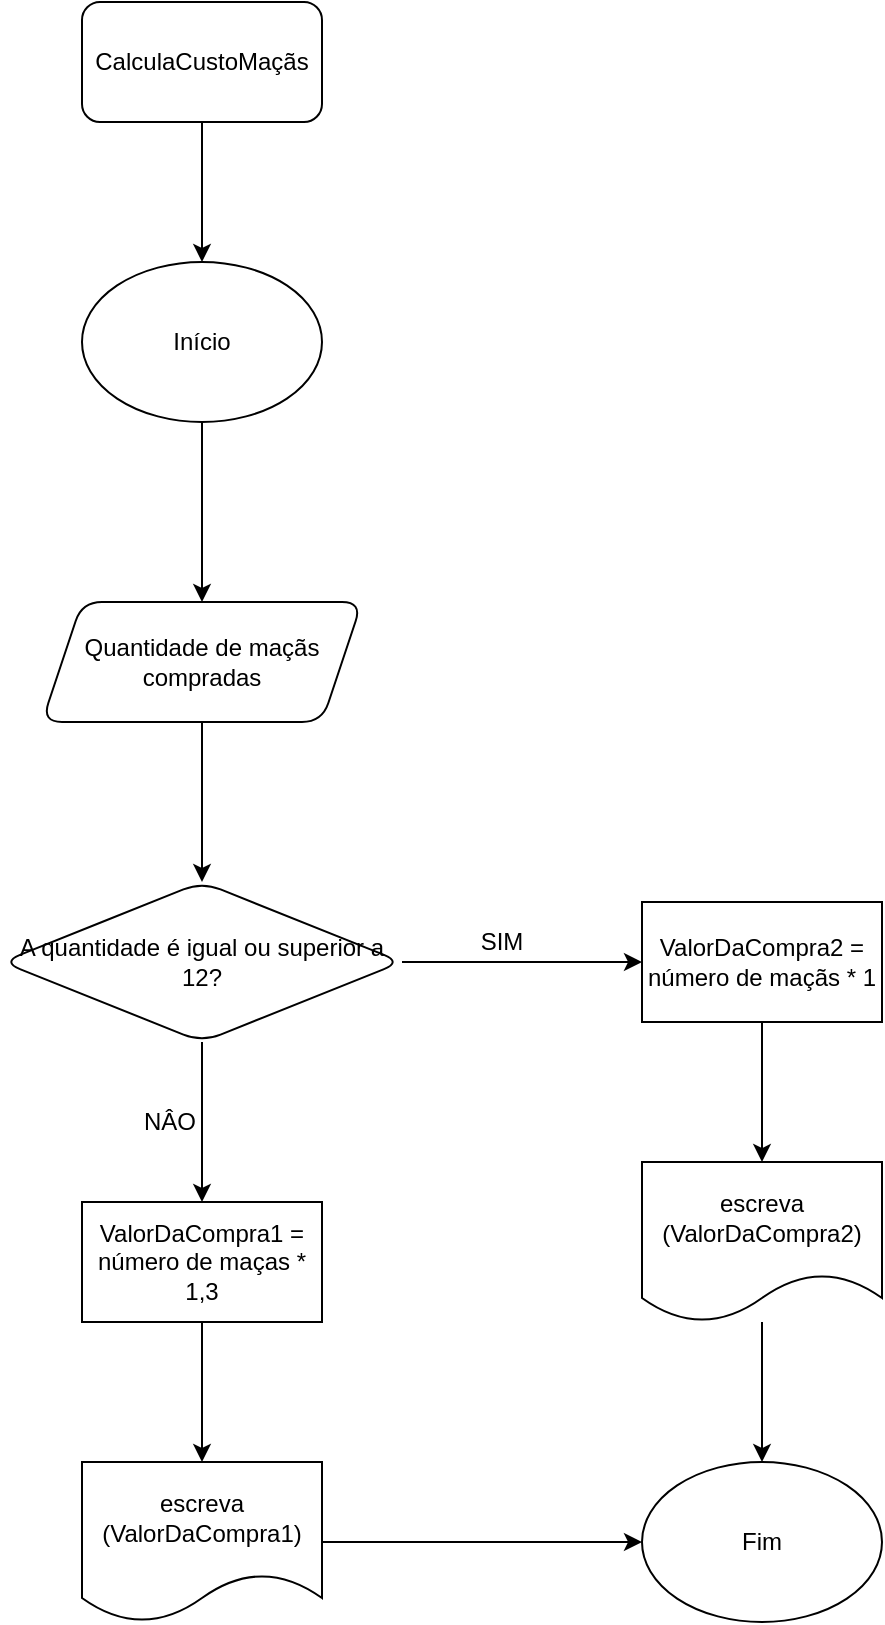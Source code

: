 <mxfile version="13.6.2" type="github"><diagram id="7Y-dfAFrWBBmMcpqrXvJ" name="Page-1"><mxGraphModel dx="796" dy="455" grid="1" gridSize="10" guides="1" tooltips="1" connect="1" arrows="1" fold="1" page="1" pageScale="1" pageWidth="827" pageHeight="1169" math="0" shadow="0"><root><mxCell id="0"/><mxCell id="1" parent="0"/><mxCell id="wSz62ZhxMttNhb1USolK-3" value="" style="edgeStyle=orthogonalEdgeStyle;rounded=0;orthogonalLoop=1;jettySize=auto;html=1;" parent="1" source="wSz62ZhxMttNhb1USolK-1" target="wSz62ZhxMttNhb1USolK-2" edge="1"><mxGeometry relative="1" as="geometry"/></mxCell><mxCell id="wSz62ZhxMttNhb1USolK-1" value="CalculaCustoMaçãs" style="rounded=1;whiteSpace=wrap;html=1;" parent="1" vertex="1"><mxGeometry x="350" y="210" width="120" height="60" as="geometry"/></mxCell><mxCell id="wSz62ZhxMttNhb1USolK-5" value="" style="edgeStyle=orthogonalEdgeStyle;rounded=0;orthogonalLoop=1;jettySize=auto;html=1;" parent="1" source="wSz62ZhxMttNhb1USolK-2" target="wSz62ZhxMttNhb1USolK-4" edge="1"><mxGeometry relative="1" as="geometry"/></mxCell><mxCell id="wSz62ZhxMttNhb1USolK-2" value="Início" style="ellipse;whiteSpace=wrap;html=1;rounded=1;" parent="1" vertex="1"><mxGeometry x="350" y="340" width="120" height="80" as="geometry"/></mxCell><mxCell id="wSz62ZhxMttNhb1USolK-7" value="" style="edgeStyle=orthogonalEdgeStyle;rounded=0;orthogonalLoop=1;jettySize=auto;html=1;" parent="1" source="wSz62ZhxMttNhb1USolK-4" target="wSz62ZhxMttNhb1USolK-6" edge="1"><mxGeometry relative="1" as="geometry"/></mxCell><mxCell id="wSz62ZhxMttNhb1USolK-4" value="Quantidade de maçãs compradas" style="shape=parallelogram;perimeter=parallelogramPerimeter;whiteSpace=wrap;html=1;fixedSize=1;rounded=1;" parent="1" vertex="1"><mxGeometry x="330" y="510" width="160" height="60" as="geometry"/></mxCell><mxCell id="wSz62ZhxMttNhb1USolK-9" value="" style="edgeStyle=orthogonalEdgeStyle;rounded=0;orthogonalLoop=1;jettySize=auto;html=1;" parent="1" source="wSz62ZhxMttNhb1USolK-6" edge="1"><mxGeometry relative="1" as="geometry"><mxPoint x="630" y="690" as="targetPoint"/></mxGeometry></mxCell><mxCell id="wSz62ZhxMttNhb1USolK-12" value="" style="edgeStyle=orthogonalEdgeStyle;rounded=0;orthogonalLoop=1;jettySize=auto;html=1;" parent="1" source="wSz62ZhxMttNhb1USolK-6" target="wSz62ZhxMttNhb1USolK-11" edge="1"><mxGeometry relative="1" as="geometry"/></mxCell><mxCell id="wSz62ZhxMttNhb1USolK-6" value="A quantidade é igual ou superior a 12?" style="rhombus;whiteSpace=wrap;html=1;rounded=1;" parent="1" vertex="1"><mxGeometry x="310" y="650" width="200" height="80" as="geometry"/></mxCell><mxCell id="wSz62ZhxMttNhb1USolK-14" value="" style="edgeStyle=orthogonalEdgeStyle;rounded=0;orthogonalLoop=1;jettySize=auto;html=1;" parent="1" source="wSz62ZhxMttNhb1USolK-10" target="wSz62ZhxMttNhb1USolK-13" edge="1"><mxGeometry relative="1" as="geometry"/></mxCell><mxCell id="wSz62ZhxMttNhb1USolK-10" value="ValorDaCompra2 = número de maçãs * 1" style="rounded=0;whiteSpace=wrap;html=1;" parent="1" vertex="1"><mxGeometry x="630" y="660" width="120" height="60" as="geometry"/></mxCell><mxCell id="wSz62ZhxMttNhb1USolK-16" value="" style="edgeStyle=orthogonalEdgeStyle;rounded=0;orthogonalLoop=1;jettySize=auto;html=1;" parent="1" source="wSz62ZhxMttNhb1USolK-11" target="wSz62ZhxMttNhb1USolK-15" edge="1"><mxGeometry relative="1" as="geometry"/></mxCell><mxCell id="wSz62ZhxMttNhb1USolK-11" value="ValorDaCompra1 = número de maças * 1,3" style="rounded=0;whiteSpace=wrap;html=1;" parent="1" vertex="1"><mxGeometry x="350" y="810" width="120" height="60" as="geometry"/></mxCell><mxCell id="wSz62ZhxMttNhb1USolK-19" value="" style="edgeStyle=orthogonalEdgeStyle;rounded=0;orthogonalLoop=1;jettySize=auto;html=1;" parent="1" source="wSz62ZhxMttNhb1USolK-13" target="wSz62ZhxMttNhb1USolK-17" edge="1"><mxGeometry relative="1" as="geometry"/></mxCell><mxCell id="wSz62ZhxMttNhb1USolK-13" value="escreva (ValorDaCompra2)" style="shape=document;whiteSpace=wrap;html=1;boundedLbl=1;rounded=0;" parent="1" vertex="1"><mxGeometry x="630" y="790" width="120" height="80" as="geometry"/></mxCell><mxCell id="wSz62ZhxMttNhb1USolK-18" value="" style="edgeStyle=orthogonalEdgeStyle;rounded=0;orthogonalLoop=1;jettySize=auto;html=1;" parent="1" source="wSz62ZhxMttNhb1USolK-15" target="wSz62ZhxMttNhb1USolK-17" edge="1"><mxGeometry relative="1" as="geometry"/></mxCell><mxCell id="wSz62ZhxMttNhb1USolK-15" value="escreva (ValorDaCompra1)" style="shape=document;whiteSpace=wrap;html=1;boundedLbl=1;rounded=0;" parent="1" vertex="1"><mxGeometry x="350" y="940" width="120" height="80" as="geometry"/></mxCell><mxCell id="wSz62ZhxMttNhb1USolK-17" value="Fim" style="ellipse;whiteSpace=wrap;html=1;rounded=0;" parent="1" vertex="1"><mxGeometry x="630" y="940" width="120" height="80" as="geometry"/></mxCell><mxCell id="wSz62ZhxMttNhb1USolK-20" value="SIM" style="text;html=1;strokeColor=none;fillColor=none;align=center;verticalAlign=middle;whiteSpace=wrap;rounded=0;" parent="1" vertex="1"><mxGeometry x="540" y="670" width="40" height="20" as="geometry"/></mxCell><mxCell id="wSz62ZhxMttNhb1USolK-21" value="NÂO" style="text;html=1;strokeColor=none;fillColor=none;align=center;verticalAlign=middle;whiteSpace=wrap;rounded=0;" parent="1" vertex="1"><mxGeometry x="374" y="760" width="40" height="20" as="geometry"/></mxCell></root></mxGraphModel></diagram></mxfile>